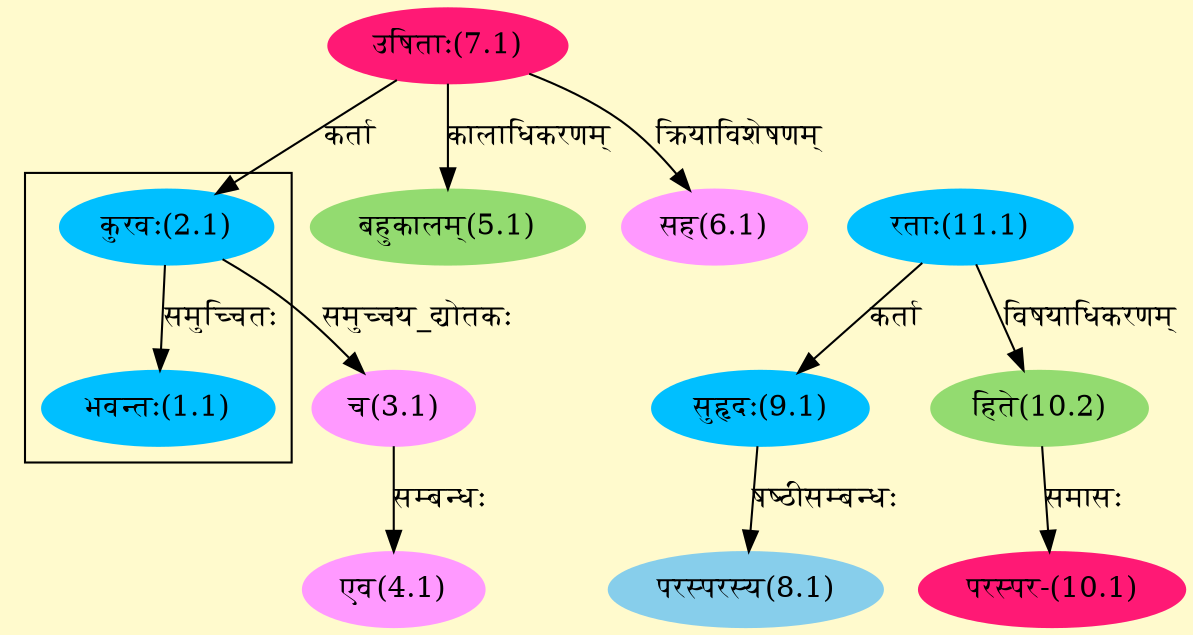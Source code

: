 digraph G{
rankdir=BT;
 compound=true;
 bgcolor="lemonchiffon1";

subgraph cluster_1{
Node1_1 [style=filled, color="#00BFFF" label = "भवन्तः(1.1)"]
Node2_1 [style=filled, color="#00BFFF" label = "कुरवः(2.1)"]

}
Node2_1 [style=filled, color="#00BFFF" label = "कुरवः(2.1)"]
Node7_1 [style=filled, color="#FF1975" label = "उषिताः(7.1)"]
Node3_1 [style=filled, color="#FF99FF" label = "च(3.1)"]
Node4_1 [style=filled, color="#FF99FF" label = "एव(4.1)"]
Node5_1 [style=filled, color="#93DB70" label = "बहुकालम्(5.1)"]
Node6_1 [style=filled, color="#FF99FF" label = "सह(6.1)"]
Node [style=filled, color="" label = "()"]
Node8_1 [style=filled, color="#87CEEB" label = "परस्परस्य(8.1)"]
Node9_1 [style=filled, color="#00BFFF" label = "सुहृदः(9.1)"]
Node11_1 [style=filled, color="#00BFFF" label = "रताः(11.1)"]
Node10_1 [style=filled, color="#FF1975" label = "परस्पर-(10.1)"]
Node10_2 [style=filled, color="#93DB70" label = "हिते(10.2)"]
/* Start of Relations section */

Node1_1 -> Node2_1 [  label="समुच्चितः"  dir="back" ]
Node2_1 -> Node7_1 [  label="कर्ता"  dir="back" ]
Node3_1 -> Node2_1 [  label="समुच्चय_द्योतकः"  dir="back" ]
Node4_1 -> Node3_1 [  label="सम्बन्धः"  dir="back" ]
Node5_1 -> Node7_1 [  label="कालाधिकरणम्"  dir="back" ]
Node6_1 -> Node7_1 [  label="क्रियाविशेषणम्"  dir="back" ]
Node8_1 -> Node9_1 [  label="षष्ठीसम्बन्धः"  dir="back" ]
Node9_1 -> Node11_1 [  label="कर्ता"  dir="back" ]
Node10_1 -> Node10_2 [  label="समासः"  dir="back" ]
Node10_2 -> Node11_1 [  label="विषयाधिकरणम्"  dir="back" ]
}
